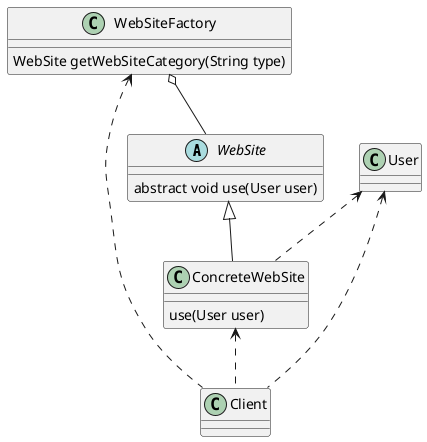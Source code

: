 @startuml
'https://plantuml.com/class-diagram


abstract class WebSite {
    abstract void use(User user)
}

class ConcreteWebSite{
     use(User user)
}

class WebSiteFactory{
    WebSite getWebSiteCategory(String type)

}

class Client

class User

WebSite <|-- ConcreteWebSite

WebSiteFactory o-- WebSite

WebSiteFactory <.. Client
ConcreteWebSite <.. Client

User <.. Client
User <.. ConcreteWebSite
@enduml